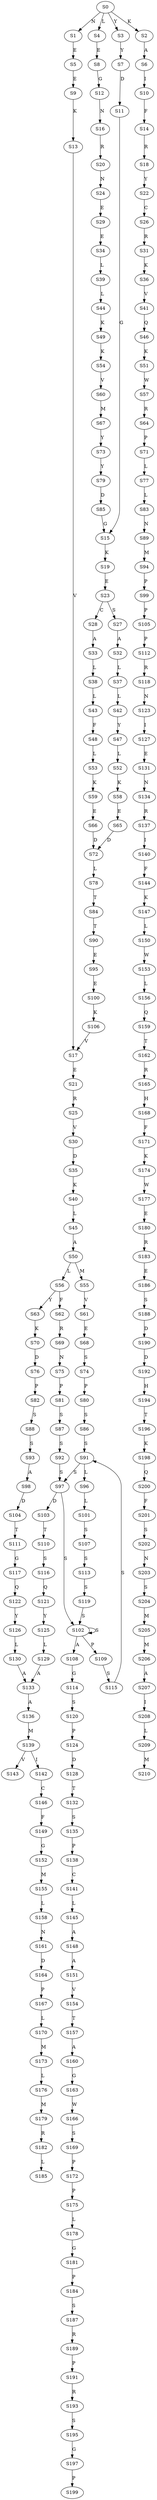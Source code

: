 strict digraph  {
	S0 -> S1 [ label = N ];
	S0 -> S2 [ label = K ];
	S0 -> S3 [ label = Y ];
	S0 -> S4 [ label = L ];
	S1 -> S5 [ label = E ];
	S2 -> S6 [ label = A ];
	S3 -> S7 [ label = Y ];
	S4 -> S8 [ label = E ];
	S5 -> S9 [ label = E ];
	S6 -> S10 [ label = I ];
	S7 -> S11 [ label = D ];
	S8 -> S12 [ label = G ];
	S9 -> S13 [ label = K ];
	S10 -> S14 [ label = F ];
	S11 -> S15 [ label = G ];
	S12 -> S16 [ label = N ];
	S13 -> S17 [ label = V ];
	S14 -> S18 [ label = R ];
	S15 -> S19 [ label = K ];
	S16 -> S20 [ label = R ];
	S17 -> S21 [ label = E ];
	S18 -> S22 [ label = Y ];
	S19 -> S23 [ label = E ];
	S20 -> S24 [ label = N ];
	S21 -> S25 [ label = R ];
	S22 -> S26 [ label = C ];
	S23 -> S27 [ label = S ];
	S23 -> S28 [ label = C ];
	S24 -> S29 [ label = E ];
	S25 -> S30 [ label = V ];
	S26 -> S31 [ label = R ];
	S27 -> S32 [ label = A ];
	S28 -> S33 [ label = A ];
	S29 -> S34 [ label = E ];
	S30 -> S35 [ label = D ];
	S31 -> S36 [ label = K ];
	S32 -> S37 [ label = L ];
	S33 -> S38 [ label = L ];
	S34 -> S39 [ label = L ];
	S35 -> S40 [ label = K ];
	S36 -> S41 [ label = V ];
	S37 -> S42 [ label = L ];
	S38 -> S43 [ label = L ];
	S39 -> S44 [ label = L ];
	S40 -> S45 [ label = L ];
	S41 -> S46 [ label = Q ];
	S42 -> S47 [ label = Y ];
	S43 -> S48 [ label = F ];
	S44 -> S49 [ label = K ];
	S45 -> S50 [ label = A ];
	S46 -> S51 [ label = K ];
	S47 -> S52 [ label = L ];
	S48 -> S53 [ label = L ];
	S49 -> S54 [ label = K ];
	S50 -> S55 [ label = M ];
	S50 -> S56 [ label = L ];
	S51 -> S57 [ label = W ];
	S52 -> S58 [ label = K ];
	S53 -> S59 [ label = K ];
	S54 -> S60 [ label = V ];
	S55 -> S61 [ label = V ];
	S56 -> S62 [ label = F ];
	S56 -> S63 [ label = Y ];
	S57 -> S64 [ label = R ];
	S58 -> S65 [ label = E ];
	S59 -> S66 [ label = E ];
	S60 -> S67 [ label = M ];
	S61 -> S68 [ label = E ];
	S62 -> S69 [ label = R ];
	S63 -> S70 [ label = K ];
	S64 -> S71 [ label = P ];
	S65 -> S72 [ label = D ];
	S66 -> S72 [ label = D ];
	S67 -> S73 [ label = Y ];
	S68 -> S74 [ label = S ];
	S69 -> S75 [ label = N ];
	S70 -> S76 [ label = D ];
	S71 -> S77 [ label = L ];
	S72 -> S78 [ label = L ];
	S73 -> S79 [ label = Y ];
	S74 -> S80 [ label = P ];
	S75 -> S81 [ label = P ];
	S76 -> S82 [ label = P ];
	S77 -> S83 [ label = L ];
	S78 -> S84 [ label = T ];
	S79 -> S85 [ label = D ];
	S80 -> S86 [ label = S ];
	S81 -> S87 [ label = S ];
	S82 -> S88 [ label = S ];
	S83 -> S89 [ label = N ];
	S84 -> S90 [ label = T ];
	S85 -> S15 [ label = G ];
	S86 -> S91 [ label = S ];
	S87 -> S92 [ label = S ];
	S88 -> S93 [ label = S ];
	S89 -> S94 [ label = M ];
	S90 -> S95 [ label = E ];
	S91 -> S96 [ label = L ];
	S91 -> S97 [ label = S ];
	S92 -> S97 [ label = S ];
	S93 -> S98 [ label = A ];
	S94 -> S99 [ label = P ];
	S95 -> S100 [ label = E ];
	S96 -> S101 [ label = L ];
	S97 -> S102 [ label = S ];
	S97 -> S103 [ label = D ];
	S98 -> S104 [ label = D ];
	S99 -> S105 [ label = P ];
	S100 -> S106 [ label = K ];
	S101 -> S107 [ label = S ];
	S102 -> S108 [ label = A ];
	S102 -> S109 [ label = P ];
	S102 -> S102 [ label = S ];
	S103 -> S110 [ label = T ];
	S104 -> S111 [ label = T ];
	S105 -> S112 [ label = P ];
	S106 -> S17 [ label = V ];
	S107 -> S113 [ label = S ];
	S108 -> S114 [ label = G ];
	S109 -> S115 [ label = S ];
	S110 -> S116 [ label = S ];
	S111 -> S117 [ label = G ];
	S112 -> S118 [ label = R ];
	S113 -> S119 [ label = S ];
	S114 -> S120 [ label = S ];
	S115 -> S91 [ label = S ];
	S116 -> S121 [ label = Q ];
	S117 -> S122 [ label = Q ];
	S118 -> S123 [ label = N ];
	S119 -> S102 [ label = S ];
	S120 -> S124 [ label = P ];
	S121 -> S125 [ label = Y ];
	S122 -> S126 [ label = Y ];
	S123 -> S127 [ label = I ];
	S124 -> S128 [ label = D ];
	S125 -> S129 [ label = L ];
	S126 -> S130 [ label = L ];
	S127 -> S131 [ label = E ];
	S128 -> S132 [ label = T ];
	S129 -> S133 [ label = A ];
	S130 -> S133 [ label = A ];
	S131 -> S134 [ label = N ];
	S132 -> S135 [ label = S ];
	S133 -> S136 [ label = A ];
	S134 -> S137 [ label = R ];
	S135 -> S138 [ label = P ];
	S136 -> S139 [ label = M ];
	S137 -> S140 [ label = I ];
	S138 -> S141 [ label = C ];
	S139 -> S142 [ label = I ];
	S139 -> S143 [ label = V ];
	S140 -> S144 [ label = F ];
	S141 -> S145 [ label = L ];
	S142 -> S146 [ label = C ];
	S144 -> S147 [ label = K ];
	S145 -> S148 [ label = A ];
	S146 -> S149 [ label = F ];
	S147 -> S150 [ label = L ];
	S148 -> S151 [ label = A ];
	S149 -> S152 [ label = G ];
	S150 -> S153 [ label = W ];
	S151 -> S154 [ label = V ];
	S152 -> S155 [ label = M ];
	S153 -> S156 [ label = L ];
	S154 -> S157 [ label = T ];
	S155 -> S158 [ label = L ];
	S156 -> S159 [ label = Q ];
	S157 -> S160 [ label = A ];
	S158 -> S161 [ label = N ];
	S159 -> S162 [ label = T ];
	S160 -> S163 [ label = G ];
	S161 -> S164 [ label = D ];
	S162 -> S165 [ label = R ];
	S163 -> S166 [ label = W ];
	S164 -> S167 [ label = P ];
	S165 -> S168 [ label = H ];
	S166 -> S169 [ label = S ];
	S167 -> S170 [ label = L ];
	S168 -> S171 [ label = F ];
	S169 -> S172 [ label = P ];
	S170 -> S173 [ label = M ];
	S171 -> S174 [ label = K ];
	S172 -> S175 [ label = P ];
	S173 -> S176 [ label = L ];
	S174 -> S177 [ label = W ];
	S175 -> S178 [ label = L ];
	S176 -> S179 [ label = M ];
	S177 -> S180 [ label = E ];
	S178 -> S181 [ label = G ];
	S179 -> S182 [ label = R ];
	S180 -> S183 [ label = R ];
	S181 -> S184 [ label = P ];
	S182 -> S185 [ label = L ];
	S183 -> S186 [ label = E ];
	S184 -> S187 [ label = S ];
	S186 -> S188 [ label = S ];
	S187 -> S189 [ label = R ];
	S188 -> S190 [ label = D ];
	S189 -> S191 [ label = P ];
	S190 -> S192 [ label = D ];
	S191 -> S193 [ label = R ];
	S192 -> S194 [ label = H ];
	S193 -> S195 [ label = S ];
	S194 -> S196 [ label = T ];
	S195 -> S197 [ label = G ];
	S196 -> S198 [ label = K ];
	S197 -> S199 [ label = P ];
	S198 -> S200 [ label = Q ];
	S200 -> S201 [ label = F ];
	S201 -> S202 [ label = S ];
	S202 -> S203 [ label = N ];
	S203 -> S204 [ label = S ];
	S204 -> S205 [ label = M ];
	S205 -> S206 [ label = M ];
	S206 -> S207 [ label = A ];
	S207 -> S208 [ label = I ];
	S208 -> S209 [ label = L ];
	S209 -> S210 [ label = M ];
}
